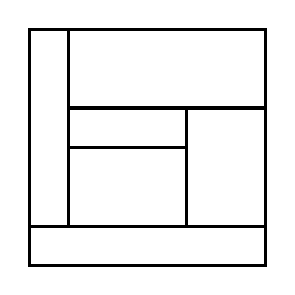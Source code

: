 \begin{tikzpicture}[very thick, scale=.5]
    \draw (0,1) rectangle (1,6);
    \draw (1,4) rectangle (6,6);
    \draw (1,3) rectangle (4,4);
    \draw (1,1) rectangle (4,3);
    \draw (4,1) rectangle (6,4);
    \draw (0,0) rectangle (6,1);
\end{tikzpicture}
